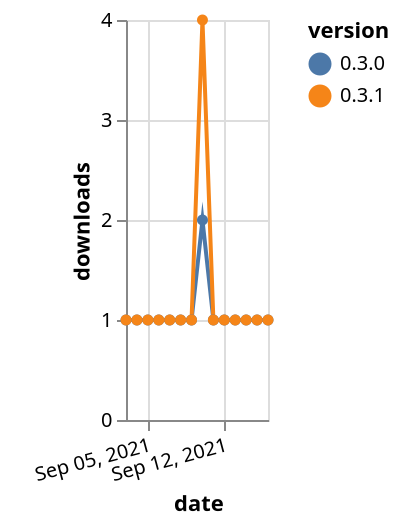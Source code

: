{"$schema": "https://vega.github.io/schema/vega-lite/v5.json", "description": "A simple bar chart with embedded data.", "data": {"values": [{"date": "2021-09-03", "total": 161, "delta": 1, "version": "0.3.0"}, {"date": "2021-09-04", "total": 162, "delta": 1, "version": "0.3.0"}, {"date": "2021-09-05", "total": 163, "delta": 1, "version": "0.3.0"}, {"date": "2021-09-06", "total": 164, "delta": 1, "version": "0.3.0"}, {"date": "2021-09-07", "total": 165, "delta": 1, "version": "0.3.0"}, {"date": "2021-09-08", "total": 166, "delta": 1, "version": "0.3.0"}, {"date": "2021-09-09", "total": 167, "delta": 1, "version": "0.3.0"}, {"date": "2021-09-10", "total": 169, "delta": 2, "version": "0.3.0"}, {"date": "2021-09-11", "total": 170, "delta": 1, "version": "0.3.0"}, {"date": "2021-09-12", "total": 171, "delta": 1, "version": "0.3.0"}, {"date": "2021-09-13", "total": 172, "delta": 1, "version": "0.3.0"}, {"date": "2021-09-14", "total": 173, "delta": 1, "version": "0.3.0"}, {"date": "2021-09-15", "total": 174, "delta": 1, "version": "0.3.0"}, {"date": "2021-09-16", "total": 175, "delta": 1, "version": "0.3.0"}, {"date": "2021-09-03", "total": 185, "delta": 1, "version": "0.3.1"}, {"date": "2021-09-04", "total": 186, "delta": 1, "version": "0.3.1"}, {"date": "2021-09-05", "total": 187, "delta": 1, "version": "0.3.1"}, {"date": "2021-09-06", "total": 188, "delta": 1, "version": "0.3.1"}, {"date": "2021-09-07", "total": 189, "delta": 1, "version": "0.3.1"}, {"date": "2021-09-08", "total": 190, "delta": 1, "version": "0.3.1"}, {"date": "2021-09-09", "total": 191, "delta": 1, "version": "0.3.1"}, {"date": "2021-09-10", "total": 195, "delta": 4, "version": "0.3.1"}, {"date": "2021-09-11", "total": 196, "delta": 1, "version": "0.3.1"}, {"date": "2021-09-12", "total": 197, "delta": 1, "version": "0.3.1"}, {"date": "2021-09-13", "total": 198, "delta": 1, "version": "0.3.1"}, {"date": "2021-09-14", "total": 199, "delta": 1, "version": "0.3.1"}, {"date": "2021-09-15", "total": 200, "delta": 1, "version": "0.3.1"}, {"date": "2021-09-16", "total": 201, "delta": 1, "version": "0.3.1"}]}, "width": "container", "mark": {"type": "line", "point": {"filled": true}}, "encoding": {"x": {"field": "date", "type": "temporal", "timeUnit": "yearmonthdate", "title": "date", "axis": {"labelAngle": -15}}, "y": {"field": "delta", "type": "quantitative", "title": "downloads"}, "color": {"field": "version", "type": "nominal"}, "tooltip": {"field": "delta"}}}
